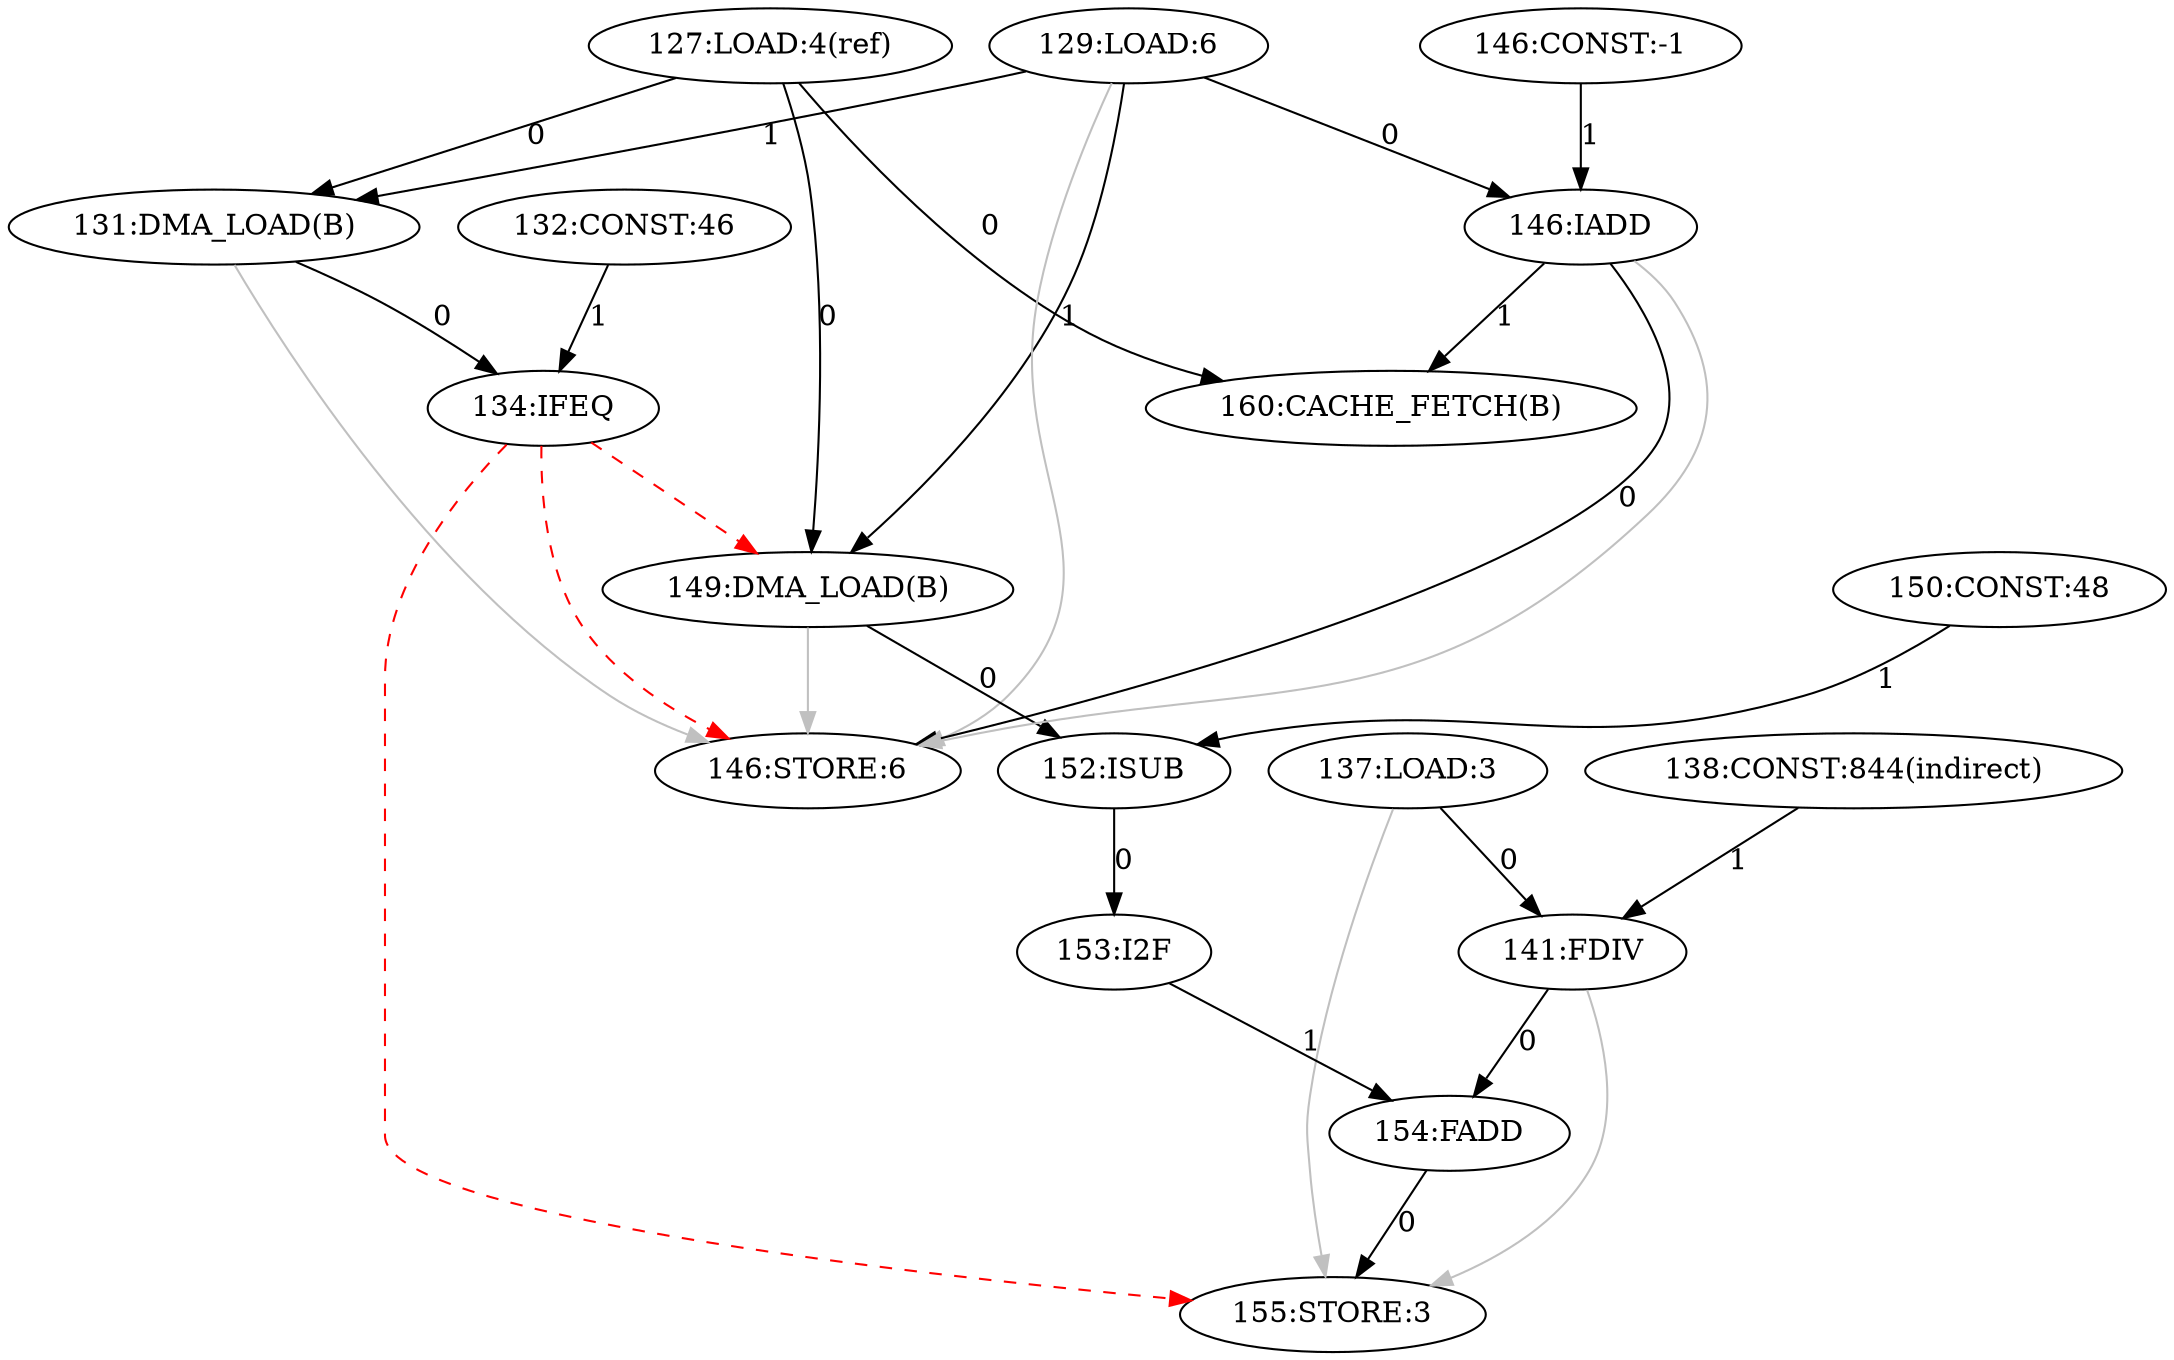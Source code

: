 digraph depgraph {
"127:LOAD:4(ref)" -> "131:DMA_LOAD(B)"[label=0];
"129:LOAD:6" -> "131:DMA_LOAD(B)"[label=1];
"127:LOAD:4(ref)" -> "149:DMA_LOAD(B)"[label=0];
"129:LOAD:6" -> "149:DMA_LOAD(B)"[label=1];
"134:IFEQ" -> "149:DMA_LOAD(B)"[color=red,style=dashed];
"127:LOAD:4(ref)" -> "160:CACHE_FETCH(B)"[label=0];
"146:IADD" -> "160:CACHE_FETCH(B)"[label=1];
"146:IADD" -> "146:STORE:6"[label=0];
"129:LOAD:6" -> "146:STORE:6"[color=gray];
"131:DMA_LOAD(B)" -> "146:STORE:6"[color=gray];
"134:IFEQ" -> "146:STORE:6"[color=red,style=dashed];
"146:IADD" -> "146:STORE:6"[color=gray];
"149:DMA_LOAD(B)" -> "146:STORE:6"[color=gray];
"129:LOAD:6" -> "146:IADD"[label=0];
"146:CONST:-1" -> "146:IADD"[label=1];
"131:DMA_LOAD(B)" -> "134:IFEQ"[label=0];
"132:CONST:46" -> "134:IFEQ"[label=1];
"154:FADD" -> "155:STORE:3"[label=0];
"134:IFEQ" -> "155:STORE:3"[color=red,style=dashed];
"137:LOAD:3" -> "155:STORE:3"[color=gray];
"141:FDIV" -> "155:STORE:3"[color=gray];
"137:LOAD:3" -> "141:FDIV"[label=0];
"138:CONST:844(indirect)" -> "141:FDIV"[label=1];
"141:FDIV" -> "154:FADD"[label=0];
"153:I2F" -> "154:FADD"[label=1];
"149:DMA_LOAD(B)" -> "152:ISUB"[label=0];
"150:CONST:48" -> "152:ISUB"[label=1];
"152:ISUB" -> "153:I2F"[label=0];
}